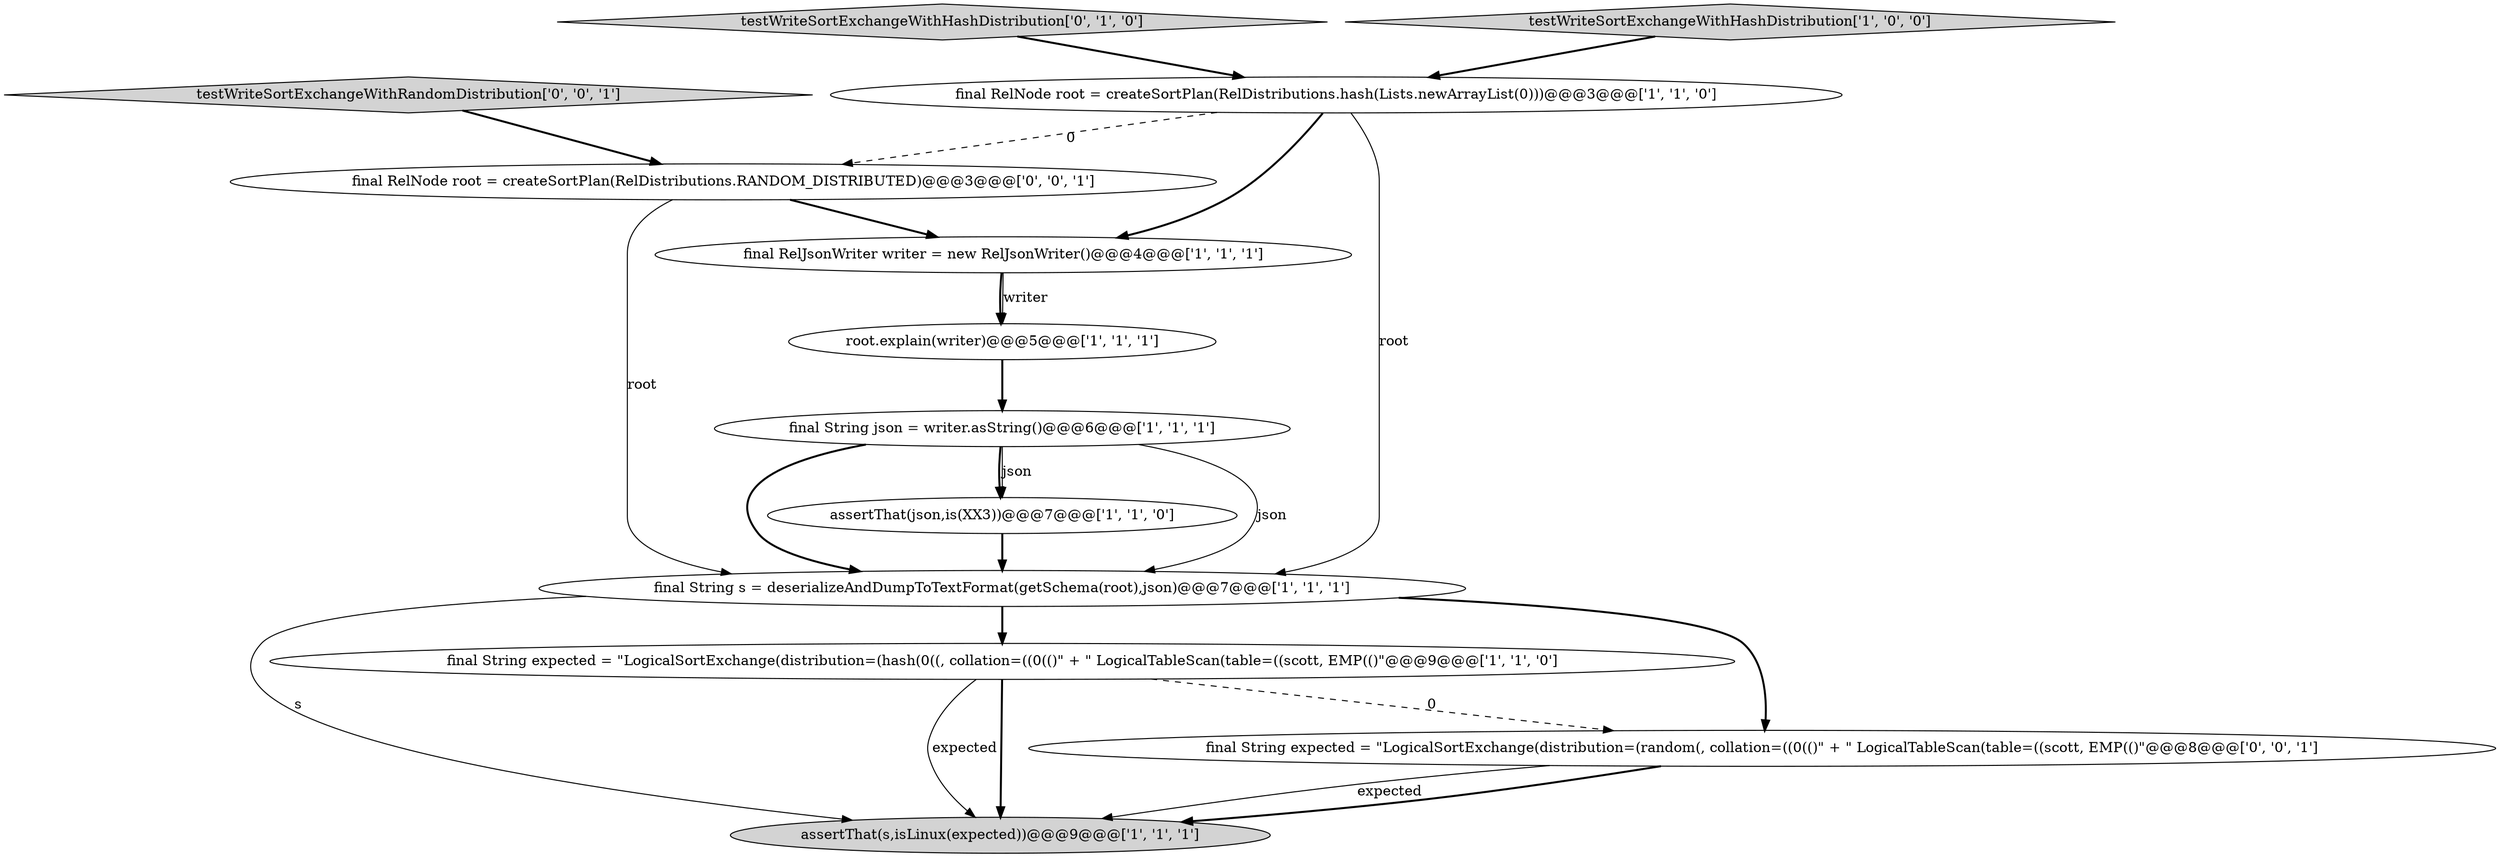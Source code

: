 digraph {
7 [style = filled, label = "final RelJsonWriter writer = new RelJsonWriter()@@@4@@@['1', '1', '1']", fillcolor = white, shape = ellipse image = "AAA0AAABBB1BBB"];
11 [style = filled, label = "final String expected = \"LogicalSortExchange(distribution=(random(, collation=((0(()\" + \" LogicalTableScan(table=((scott, EMP(()\"@@@8@@@['0', '0', '1']", fillcolor = white, shape = ellipse image = "AAA0AAABBB3BBB"];
0 [style = filled, label = "assertThat(s,isLinux(expected))@@@9@@@['1', '1', '1']", fillcolor = lightgray, shape = ellipse image = "AAA0AAABBB1BBB"];
5 [style = filled, label = "root.explain(writer)@@@5@@@['1', '1', '1']", fillcolor = white, shape = ellipse image = "AAA0AAABBB1BBB"];
4 [style = filled, label = "final RelNode root = createSortPlan(RelDistributions.hash(Lists.newArrayList(0)))@@@3@@@['1', '1', '0']", fillcolor = white, shape = ellipse image = "AAA0AAABBB1BBB"];
8 [style = filled, label = "final String s = deserializeAndDumpToTextFormat(getSchema(root),json)@@@7@@@['1', '1', '1']", fillcolor = white, shape = ellipse image = "AAA0AAABBB1BBB"];
3 [style = filled, label = "final String expected = \"LogicalSortExchange(distribution=(hash(0((, collation=((0(()\" + \" LogicalTableScan(table=((scott, EMP(()\"@@@9@@@['1', '1', '0']", fillcolor = white, shape = ellipse image = "AAA0AAABBB1BBB"];
10 [style = filled, label = "final RelNode root = createSortPlan(RelDistributions.RANDOM_DISTRIBUTED)@@@3@@@['0', '0', '1']", fillcolor = white, shape = ellipse image = "AAA0AAABBB3BBB"];
9 [style = filled, label = "testWriteSortExchangeWithHashDistribution['0', '1', '0']", fillcolor = lightgray, shape = diamond image = "AAA0AAABBB2BBB"];
1 [style = filled, label = "testWriteSortExchangeWithHashDistribution['1', '0', '0']", fillcolor = lightgray, shape = diamond image = "AAA0AAABBB1BBB"];
6 [style = filled, label = "final String json = writer.asString()@@@6@@@['1', '1', '1']", fillcolor = white, shape = ellipse image = "AAA0AAABBB1BBB"];
2 [style = filled, label = "assertThat(json,is(XX3))@@@7@@@['1', '1', '0']", fillcolor = white, shape = ellipse image = "AAA0AAABBB1BBB"];
12 [style = filled, label = "testWriteSortExchangeWithRandomDistribution['0', '0', '1']", fillcolor = lightgray, shape = diamond image = "AAA0AAABBB3BBB"];
1->4 [style = bold, label=""];
7->5 [style = solid, label="writer"];
9->4 [style = bold, label=""];
8->3 [style = bold, label=""];
4->8 [style = solid, label="root"];
10->7 [style = bold, label=""];
4->7 [style = bold, label=""];
3->0 [style = bold, label=""];
3->0 [style = solid, label="expected"];
10->8 [style = solid, label="root"];
6->2 [style = bold, label=""];
8->0 [style = solid, label="s"];
7->5 [style = bold, label=""];
11->0 [style = bold, label=""];
12->10 [style = bold, label=""];
5->6 [style = bold, label=""];
6->8 [style = solid, label="json"];
6->8 [style = bold, label=""];
6->2 [style = solid, label="json"];
4->10 [style = dashed, label="0"];
8->11 [style = bold, label=""];
11->0 [style = solid, label="expected"];
3->11 [style = dashed, label="0"];
2->8 [style = bold, label=""];
}
